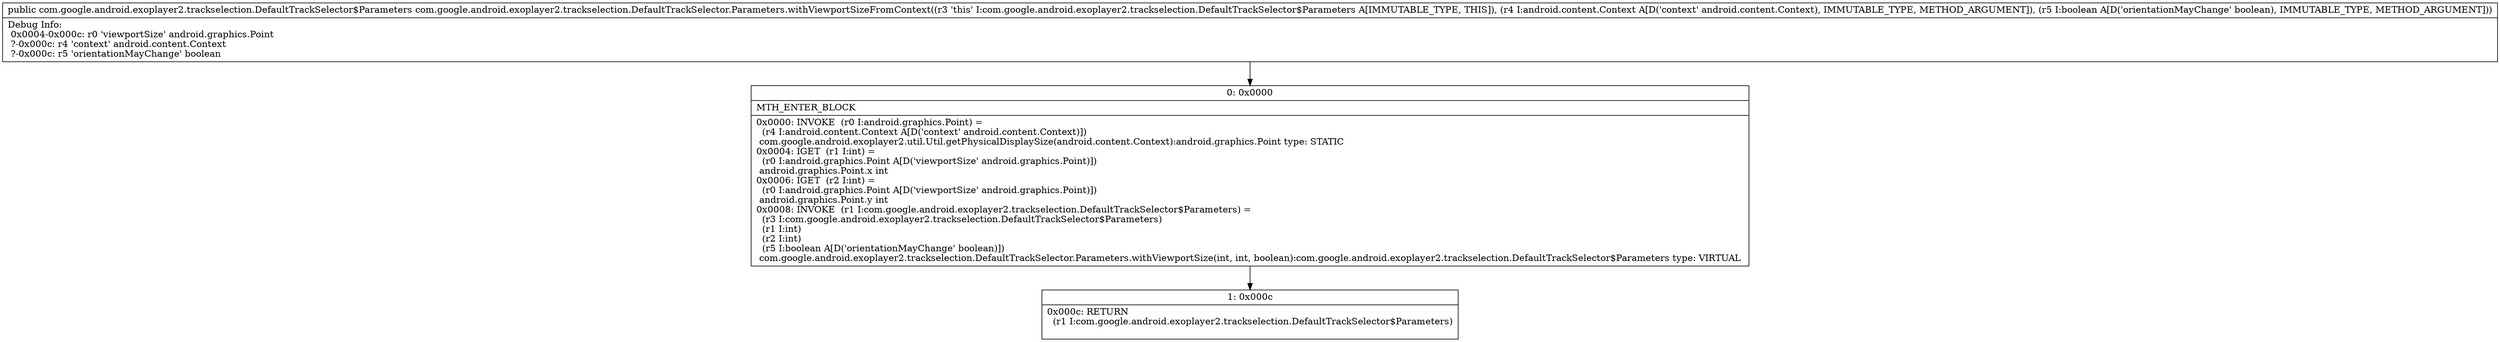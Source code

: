 digraph "CFG forcom.google.android.exoplayer2.trackselection.DefaultTrackSelector.Parameters.withViewportSizeFromContext(Landroid\/content\/Context;Z)Lcom\/google\/android\/exoplayer2\/trackselection\/DefaultTrackSelector$Parameters;" {
Node_0 [shape=record,label="{0\:\ 0x0000|MTH_ENTER_BLOCK\l|0x0000: INVOKE  (r0 I:android.graphics.Point) = \l  (r4 I:android.content.Context A[D('context' android.content.Context)])\l com.google.android.exoplayer2.util.Util.getPhysicalDisplaySize(android.content.Context):android.graphics.Point type: STATIC \l0x0004: IGET  (r1 I:int) = \l  (r0 I:android.graphics.Point A[D('viewportSize' android.graphics.Point)])\l android.graphics.Point.x int \l0x0006: IGET  (r2 I:int) = \l  (r0 I:android.graphics.Point A[D('viewportSize' android.graphics.Point)])\l android.graphics.Point.y int \l0x0008: INVOKE  (r1 I:com.google.android.exoplayer2.trackselection.DefaultTrackSelector$Parameters) = \l  (r3 I:com.google.android.exoplayer2.trackselection.DefaultTrackSelector$Parameters)\l  (r1 I:int)\l  (r2 I:int)\l  (r5 I:boolean A[D('orientationMayChange' boolean)])\l com.google.android.exoplayer2.trackselection.DefaultTrackSelector.Parameters.withViewportSize(int, int, boolean):com.google.android.exoplayer2.trackselection.DefaultTrackSelector$Parameters type: VIRTUAL \l}"];
Node_1 [shape=record,label="{1\:\ 0x000c|0x000c: RETURN  \l  (r1 I:com.google.android.exoplayer2.trackselection.DefaultTrackSelector$Parameters)\l \l}"];
MethodNode[shape=record,label="{public com.google.android.exoplayer2.trackselection.DefaultTrackSelector$Parameters com.google.android.exoplayer2.trackselection.DefaultTrackSelector.Parameters.withViewportSizeFromContext((r3 'this' I:com.google.android.exoplayer2.trackselection.DefaultTrackSelector$Parameters A[IMMUTABLE_TYPE, THIS]), (r4 I:android.content.Context A[D('context' android.content.Context), IMMUTABLE_TYPE, METHOD_ARGUMENT]), (r5 I:boolean A[D('orientationMayChange' boolean), IMMUTABLE_TYPE, METHOD_ARGUMENT]))  | Debug Info:\l  0x0004\-0x000c: r0 'viewportSize' android.graphics.Point\l  ?\-0x000c: r4 'context' android.content.Context\l  ?\-0x000c: r5 'orientationMayChange' boolean\l}"];
MethodNode -> Node_0;
Node_0 -> Node_1;
}


